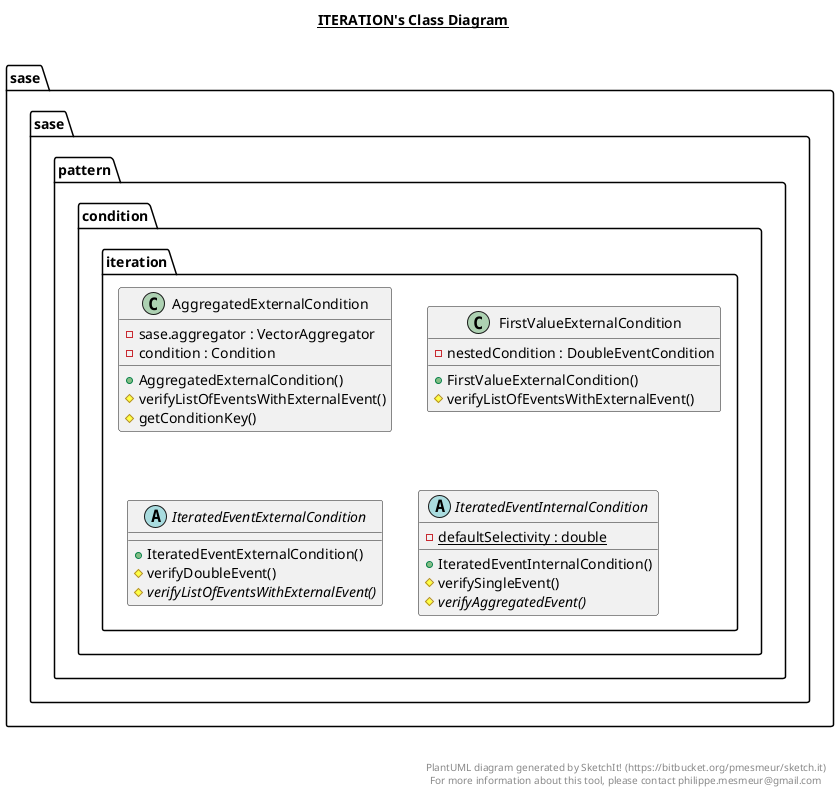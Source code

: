 @startuml

title __ITERATION's Class Diagram__\n

  package sase.sase.pattern {
    package sase.sase.pattern.condition {
      package sase.sase.pattern.condition.iteration {
        class AggregatedExternalCondition {
            - sase.aggregator : VectorAggregator
            - condition : Condition
            + AggregatedExternalCondition()
            # verifyListOfEventsWithExternalEvent()
            # getConditionKey()
        }
      }
    }
  }
  

  package sase.sase.pattern {
    package sase.sase.pattern.condition {
      package sase.sase.pattern.condition.iteration {
        class FirstValueExternalCondition {
            - nestedCondition : DoubleEventCondition
            + FirstValueExternalCondition()
            # verifyListOfEventsWithExternalEvent()
        }
      }
    }
  }
  

  package sase.sase.pattern {
    package sase.sase.pattern.condition {
      package sase.sase.pattern.condition.iteration {
        abstract class IteratedEventExternalCondition {
            + IteratedEventExternalCondition()
            # verifyDoubleEvent()
            {abstract} # verifyListOfEventsWithExternalEvent()
        }
      }
    }
  }
  

  package sase.sase.pattern {
    package sase.sase.pattern.condition {
      package sase.sase.pattern.condition.iteration {
        abstract class IteratedEventInternalCondition {
            {static} - defaultSelectivity : double
            + IteratedEventInternalCondition()
            # verifySingleEvent()
            {abstract} # verifyAggregatedEvent()
        }
      }
    }
  }
  



right footer


PlantUML diagram generated by SketchIt! (https://bitbucket.org/pmesmeur/sketch.it)
For more information about this tool, please contact philippe.mesmeur@gmail.com
endfooter

@enduml
